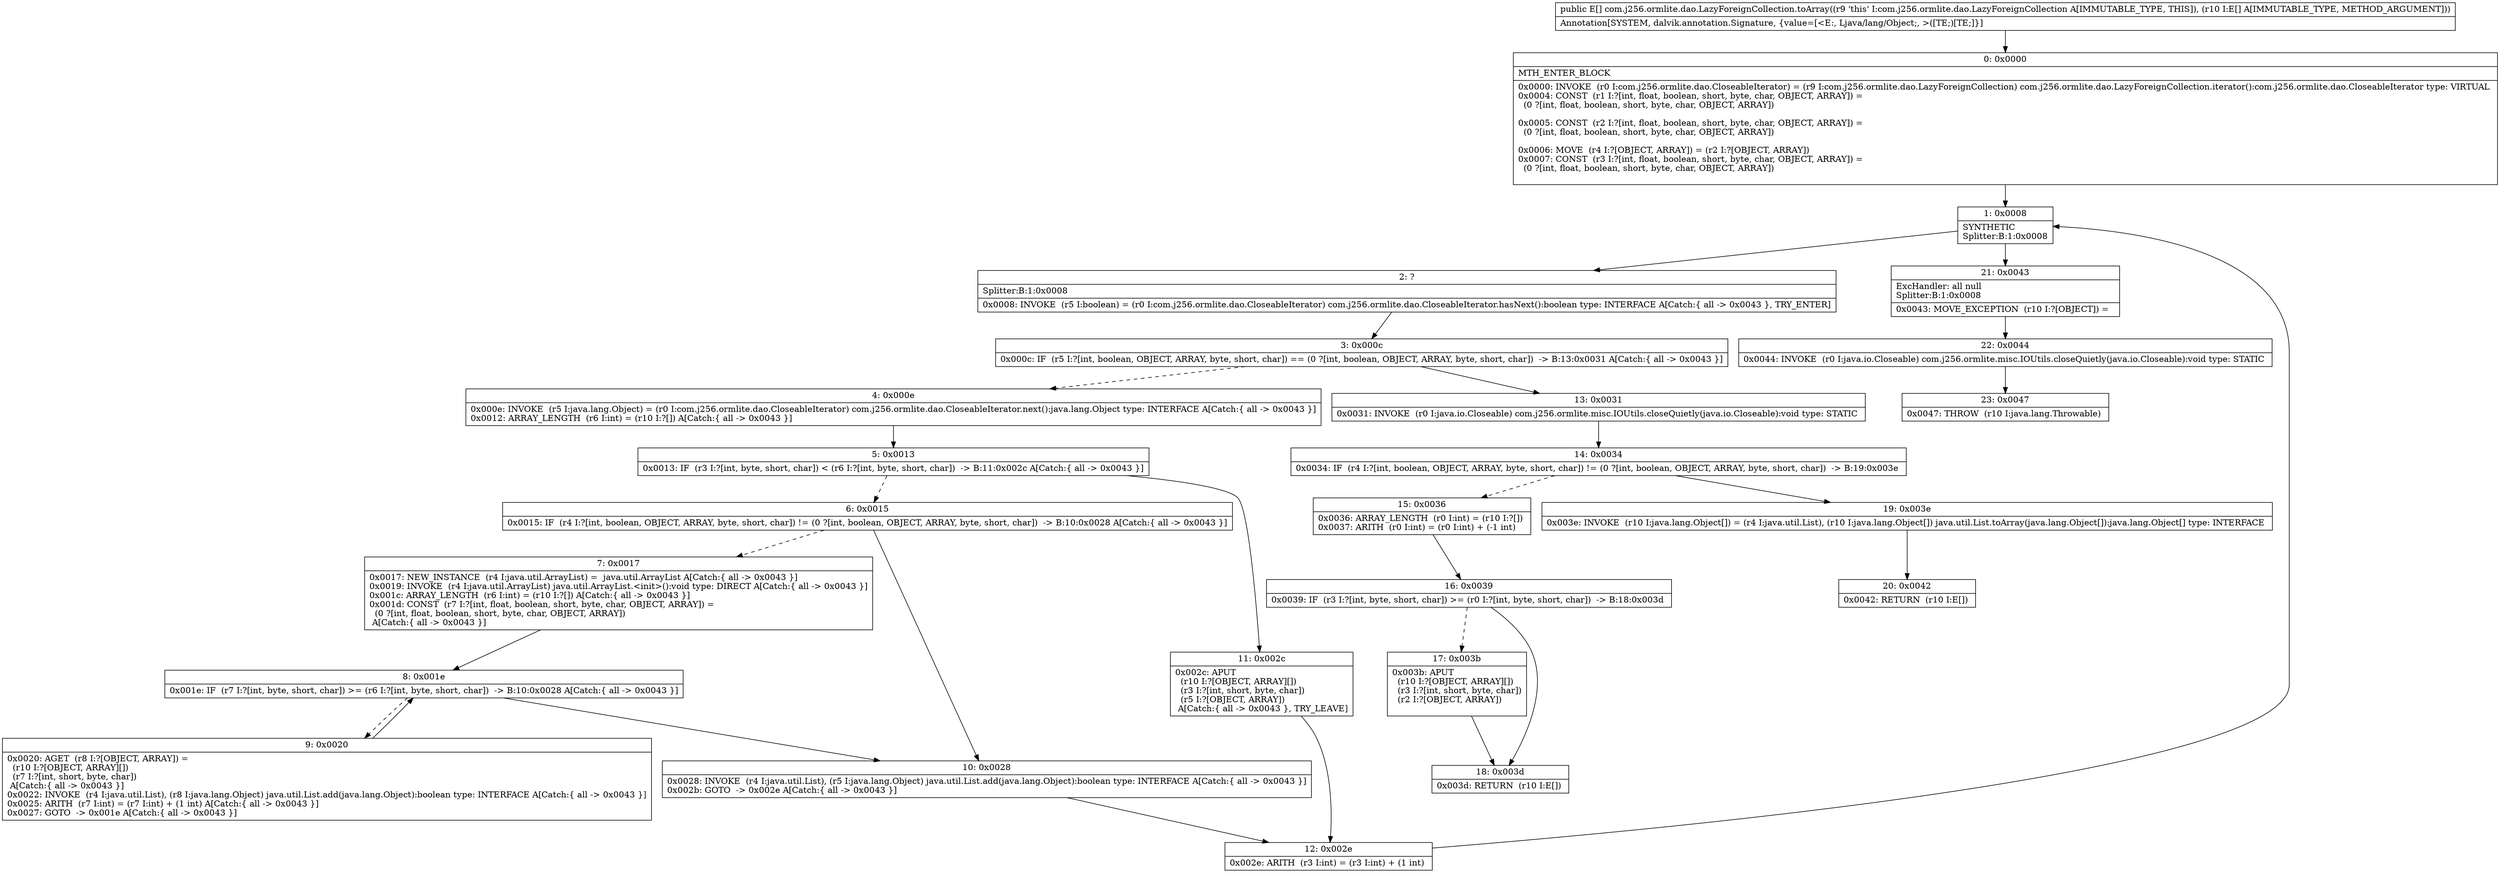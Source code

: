 digraph "CFG forcom.j256.ormlite.dao.LazyForeignCollection.toArray([Ljava\/lang\/Object;)[Ljava\/lang\/Object;" {
Node_0 [shape=record,label="{0\:\ 0x0000|MTH_ENTER_BLOCK\l|0x0000: INVOKE  (r0 I:com.j256.ormlite.dao.CloseableIterator) = (r9 I:com.j256.ormlite.dao.LazyForeignCollection) com.j256.ormlite.dao.LazyForeignCollection.iterator():com.j256.ormlite.dao.CloseableIterator type: VIRTUAL \l0x0004: CONST  (r1 I:?[int, float, boolean, short, byte, char, OBJECT, ARRAY]) = \l  (0 ?[int, float, boolean, short, byte, char, OBJECT, ARRAY])\l \l0x0005: CONST  (r2 I:?[int, float, boolean, short, byte, char, OBJECT, ARRAY]) = \l  (0 ?[int, float, boolean, short, byte, char, OBJECT, ARRAY])\l \l0x0006: MOVE  (r4 I:?[OBJECT, ARRAY]) = (r2 I:?[OBJECT, ARRAY]) \l0x0007: CONST  (r3 I:?[int, float, boolean, short, byte, char, OBJECT, ARRAY]) = \l  (0 ?[int, float, boolean, short, byte, char, OBJECT, ARRAY])\l \l}"];
Node_1 [shape=record,label="{1\:\ 0x0008|SYNTHETIC\lSplitter:B:1:0x0008\l}"];
Node_2 [shape=record,label="{2\:\ ?|Splitter:B:1:0x0008\l|0x0008: INVOKE  (r5 I:boolean) = (r0 I:com.j256.ormlite.dao.CloseableIterator) com.j256.ormlite.dao.CloseableIterator.hasNext():boolean type: INTERFACE A[Catch:\{ all \-\> 0x0043 \}, TRY_ENTER]\l}"];
Node_3 [shape=record,label="{3\:\ 0x000c|0x000c: IF  (r5 I:?[int, boolean, OBJECT, ARRAY, byte, short, char]) == (0 ?[int, boolean, OBJECT, ARRAY, byte, short, char])  \-\> B:13:0x0031 A[Catch:\{ all \-\> 0x0043 \}]\l}"];
Node_4 [shape=record,label="{4\:\ 0x000e|0x000e: INVOKE  (r5 I:java.lang.Object) = (r0 I:com.j256.ormlite.dao.CloseableIterator) com.j256.ormlite.dao.CloseableIterator.next():java.lang.Object type: INTERFACE A[Catch:\{ all \-\> 0x0043 \}]\l0x0012: ARRAY_LENGTH  (r6 I:int) = (r10 I:?[]) A[Catch:\{ all \-\> 0x0043 \}]\l}"];
Node_5 [shape=record,label="{5\:\ 0x0013|0x0013: IF  (r3 I:?[int, byte, short, char]) \< (r6 I:?[int, byte, short, char])  \-\> B:11:0x002c A[Catch:\{ all \-\> 0x0043 \}]\l}"];
Node_6 [shape=record,label="{6\:\ 0x0015|0x0015: IF  (r4 I:?[int, boolean, OBJECT, ARRAY, byte, short, char]) != (0 ?[int, boolean, OBJECT, ARRAY, byte, short, char])  \-\> B:10:0x0028 A[Catch:\{ all \-\> 0x0043 \}]\l}"];
Node_7 [shape=record,label="{7\:\ 0x0017|0x0017: NEW_INSTANCE  (r4 I:java.util.ArrayList) =  java.util.ArrayList A[Catch:\{ all \-\> 0x0043 \}]\l0x0019: INVOKE  (r4 I:java.util.ArrayList) java.util.ArrayList.\<init\>():void type: DIRECT A[Catch:\{ all \-\> 0x0043 \}]\l0x001c: ARRAY_LENGTH  (r6 I:int) = (r10 I:?[]) A[Catch:\{ all \-\> 0x0043 \}]\l0x001d: CONST  (r7 I:?[int, float, boolean, short, byte, char, OBJECT, ARRAY]) = \l  (0 ?[int, float, boolean, short, byte, char, OBJECT, ARRAY])\l A[Catch:\{ all \-\> 0x0043 \}]\l}"];
Node_8 [shape=record,label="{8\:\ 0x001e|0x001e: IF  (r7 I:?[int, byte, short, char]) \>= (r6 I:?[int, byte, short, char])  \-\> B:10:0x0028 A[Catch:\{ all \-\> 0x0043 \}]\l}"];
Node_9 [shape=record,label="{9\:\ 0x0020|0x0020: AGET  (r8 I:?[OBJECT, ARRAY]) = \l  (r10 I:?[OBJECT, ARRAY][])\l  (r7 I:?[int, short, byte, char])\l A[Catch:\{ all \-\> 0x0043 \}]\l0x0022: INVOKE  (r4 I:java.util.List), (r8 I:java.lang.Object) java.util.List.add(java.lang.Object):boolean type: INTERFACE A[Catch:\{ all \-\> 0x0043 \}]\l0x0025: ARITH  (r7 I:int) = (r7 I:int) + (1 int) A[Catch:\{ all \-\> 0x0043 \}]\l0x0027: GOTO  \-\> 0x001e A[Catch:\{ all \-\> 0x0043 \}]\l}"];
Node_10 [shape=record,label="{10\:\ 0x0028|0x0028: INVOKE  (r4 I:java.util.List), (r5 I:java.lang.Object) java.util.List.add(java.lang.Object):boolean type: INTERFACE A[Catch:\{ all \-\> 0x0043 \}]\l0x002b: GOTO  \-\> 0x002e A[Catch:\{ all \-\> 0x0043 \}]\l}"];
Node_11 [shape=record,label="{11\:\ 0x002c|0x002c: APUT  \l  (r10 I:?[OBJECT, ARRAY][])\l  (r3 I:?[int, short, byte, char])\l  (r5 I:?[OBJECT, ARRAY])\l A[Catch:\{ all \-\> 0x0043 \}, TRY_LEAVE]\l}"];
Node_12 [shape=record,label="{12\:\ 0x002e|0x002e: ARITH  (r3 I:int) = (r3 I:int) + (1 int) \l}"];
Node_13 [shape=record,label="{13\:\ 0x0031|0x0031: INVOKE  (r0 I:java.io.Closeable) com.j256.ormlite.misc.IOUtils.closeQuietly(java.io.Closeable):void type: STATIC \l}"];
Node_14 [shape=record,label="{14\:\ 0x0034|0x0034: IF  (r4 I:?[int, boolean, OBJECT, ARRAY, byte, short, char]) != (0 ?[int, boolean, OBJECT, ARRAY, byte, short, char])  \-\> B:19:0x003e \l}"];
Node_15 [shape=record,label="{15\:\ 0x0036|0x0036: ARRAY_LENGTH  (r0 I:int) = (r10 I:?[]) \l0x0037: ARITH  (r0 I:int) = (r0 I:int) + (\-1 int) \l}"];
Node_16 [shape=record,label="{16\:\ 0x0039|0x0039: IF  (r3 I:?[int, byte, short, char]) \>= (r0 I:?[int, byte, short, char])  \-\> B:18:0x003d \l}"];
Node_17 [shape=record,label="{17\:\ 0x003b|0x003b: APUT  \l  (r10 I:?[OBJECT, ARRAY][])\l  (r3 I:?[int, short, byte, char])\l  (r2 I:?[OBJECT, ARRAY])\l \l}"];
Node_18 [shape=record,label="{18\:\ 0x003d|0x003d: RETURN  (r10 I:E[]) \l}"];
Node_19 [shape=record,label="{19\:\ 0x003e|0x003e: INVOKE  (r10 I:java.lang.Object[]) = (r4 I:java.util.List), (r10 I:java.lang.Object[]) java.util.List.toArray(java.lang.Object[]):java.lang.Object[] type: INTERFACE \l}"];
Node_20 [shape=record,label="{20\:\ 0x0042|0x0042: RETURN  (r10 I:E[]) \l}"];
Node_21 [shape=record,label="{21\:\ 0x0043|ExcHandler: all null\lSplitter:B:1:0x0008\l|0x0043: MOVE_EXCEPTION  (r10 I:?[OBJECT]) =  \l}"];
Node_22 [shape=record,label="{22\:\ 0x0044|0x0044: INVOKE  (r0 I:java.io.Closeable) com.j256.ormlite.misc.IOUtils.closeQuietly(java.io.Closeable):void type: STATIC \l}"];
Node_23 [shape=record,label="{23\:\ 0x0047|0x0047: THROW  (r10 I:java.lang.Throwable) \l}"];
MethodNode[shape=record,label="{public E[] com.j256.ormlite.dao.LazyForeignCollection.toArray((r9 'this' I:com.j256.ormlite.dao.LazyForeignCollection A[IMMUTABLE_TYPE, THIS]), (r10 I:E[] A[IMMUTABLE_TYPE, METHOD_ARGUMENT]))  | Annotation[SYSTEM, dalvik.annotation.Signature, \{value=[\<E:, Ljava\/lang\/Object;, \>([TE;)[TE;]\}]\l}"];
MethodNode -> Node_0;
Node_0 -> Node_1;
Node_1 -> Node_2;
Node_1 -> Node_21;
Node_2 -> Node_3;
Node_3 -> Node_4[style=dashed];
Node_3 -> Node_13;
Node_4 -> Node_5;
Node_5 -> Node_6[style=dashed];
Node_5 -> Node_11;
Node_6 -> Node_7[style=dashed];
Node_6 -> Node_10;
Node_7 -> Node_8;
Node_8 -> Node_9[style=dashed];
Node_8 -> Node_10;
Node_9 -> Node_8;
Node_10 -> Node_12;
Node_11 -> Node_12;
Node_12 -> Node_1;
Node_13 -> Node_14;
Node_14 -> Node_15[style=dashed];
Node_14 -> Node_19;
Node_15 -> Node_16;
Node_16 -> Node_17[style=dashed];
Node_16 -> Node_18;
Node_17 -> Node_18;
Node_19 -> Node_20;
Node_21 -> Node_22;
Node_22 -> Node_23;
}

